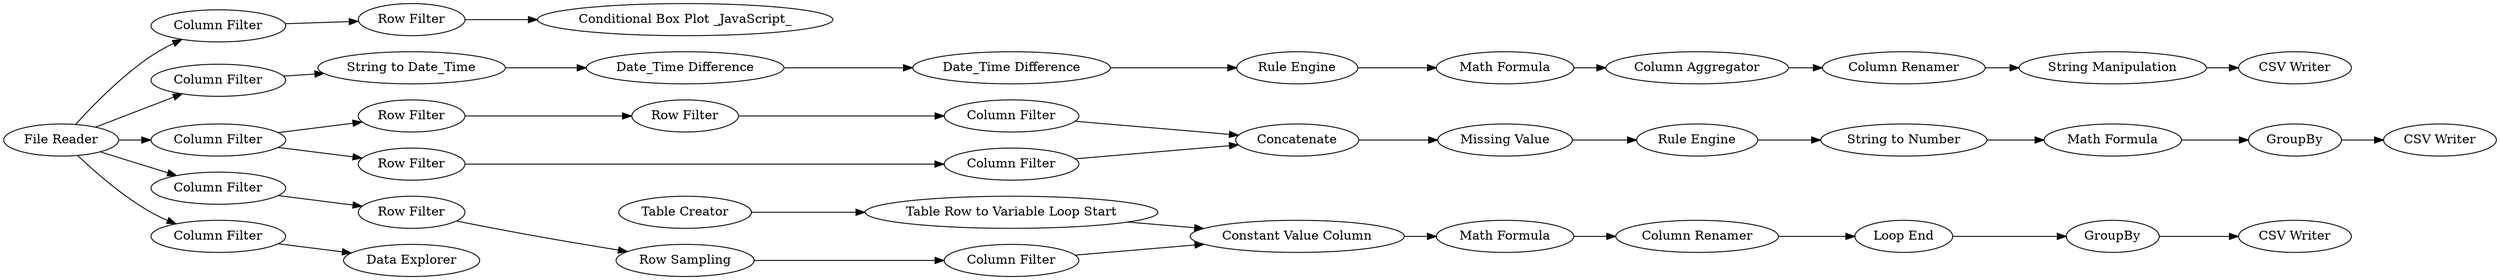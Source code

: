digraph {
	"7868213650295608741_41" [label="Rule Engine"]
	"-5691145820657605381_47" [label="Row Filter"]
	"-3064256958339868033_22" [label="Column Filter"]
	"8148374632175176267_24" [label="Column Filter"]
	"-5691145820657605381_54" [label="Column Renamer"]
	"8148374632175176267_30" [label="Column Renamer"]
	"-3064256958339868033_4" [label="Data Explorer"]
	"8148374632175176267_25" [label="String to Date_Time"]
	"7868213650295608741_42" [label="Math Formula"]
	"-5691145820657605381_49" [label="Table Creator"]
	"-3064256958339868033_1" [label="File Reader"]
	"7868213650295608741_35" [label="Column Filter"]
	"7868213650295608741_44" [label=GroupBy]
	"-5691145820657605381_52" [label="Constant Value Column"]
	"-5691145820657605381_48" [label="Row Sampling"]
	"8148374632175176267_7" [label="Math Formula"]
	"7868213650295608741_34" [label="Row Filter"]
	"8148374632175176267_28" [label="Rule Engine"]
	"8148374632175176267_27" [label="Date_Time Difference"]
	"7868213650295608741_38" [label=Concatenate]
	"-5691145820657605381_46" [label="Column Filter"]
	"8148374632175176267_29" [label="Column Aggregator"]
	"8148374632175176267_32" [label="CSV Writer"]
	"-5691145820657605381_56" [label=GroupBy]
	"8148374632175176267_31" [label="String Manipulation"]
	"7868213650295608741_40" [label="Missing Value"]
	"-5691145820657605381_53" [label="Math Formula"]
	"8148374632175176267_26" [label="Date_Time Difference"]
	"-5691145820657605381_58" [label="CSV Writer"]
	"7868213650295608741_33" [label="Column Filter"]
	"7868213650295608741_39" [label="Row Filter"]
	"-5691145820657605381_50" [label="Column Filter"]
	"7868213650295608741_36" [label="Row Filter"]
	"-3064256958339868033_5" [label="Conditional Box Plot _JavaScript_"]
	"7868213650295608741_37" [label="Column Filter"]
	"-5691145820657605381_55" [label="Loop End"]
	"7868213650295608741_45" [label="CSV Writer"]
	"7868213650295608741_43" [label="String to Number"]
	"-5691145820657605381_51" [label="Table Row to Variable Loop Start"]
	"-3064256958339868033_21" [label="Column Filter"]
	"-3064256958339868033_23" [label="Row Filter"]
	"8148374632175176267_25" -> "8148374632175176267_26"
	"7868213650295608741_38" -> "7868213650295608741_40"
	"7868213650295608741_36" -> "7868213650295608741_39"
	"8148374632175176267_7" -> "8148374632175176267_29"
	"7868213650295608741_37" -> "7868213650295608741_38"
	"-5691145820657605381_56" -> "-5691145820657605381_58"
	"-3064256958339868033_1" -> "7868213650295608741_33"
	"-5691145820657605381_47" -> "-5691145820657605381_48"
	"7868213650295608741_44" -> "7868213650295608741_45"
	"-3064256958339868033_1" -> "-3064256958339868033_22"
	"7868213650295608741_42" -> "7868213650295608741_44"
	"7868213650295608741_34" -> "7868213650295608741_35"
	"7868213650295608741_40" -> "7868213650295608741_41"
	"7868213650295608741_39" -> "7868213650295608741_37"
	"-3064256958339868033_21" -> "-3064256958339868033_4"
	"-5691145820657605381_49" -> "-5691145820657605381_51"
	"7868213650295608741_33" -> "7868213650295608741_34"
	"-5691145820657605381_55" -> "-5691145820657605381_56"
	"-5691145820657605381_50" -> "-5691145820657605381_52"
	"-5691145820657605381_53" -> "-5691145820657605381_54"
	"8148374632175176267_31" -> "8148374632175176267_32"
	"-3064256958339868033_1" -> "-5691145820657605381_46"
	"8148374632175176267_30" -> "8148374632175176267_31"
	"-5691145820657605381_51" -> "-5691145820657605381_52"
	"-5691145820657605381_48" -> "-5691145820657605381_50"
	"-3064256958339868033_1" -> "8148374632175176267_24"
	"8148374632175176267_28" -> "8148374632175176267_7"
	"7868213650295608741_41" -> "7868213650295608741_43"
	"8148374632175176267_29" -> "8148374632175176267_30"
	"-3064256958339868033_23" -> "-3064256958339868033_5"
	"7868213650295608741_33" -> "7868213650295608741_36"
	"8148374632175176267_27" -> "8148374632175176267_28"
	"8148374632175176267_24" -> "8148374632175176267_25"
	"-5691145820657605381_46" -> "-5691145820657605381_47"
	"-5691145820657605381_52" -> "-5691145820657605381_53"
	"7868213650295608741_35" -> "7868213650295608741_38"
	"-3064256958339868033_1" -> "-3064256958339868033_21"
	"8148374632175176267_26" -> "8148374632175176267_27"
	"7868213650295608741_43" -> "7868213650295608741_42"
	"-5691145820657605381_54" -> "-5691145820657605381_55"
	"-3064256958339868033_22" -> "-3064256958339868033_23"
	rankdir=LR
}
